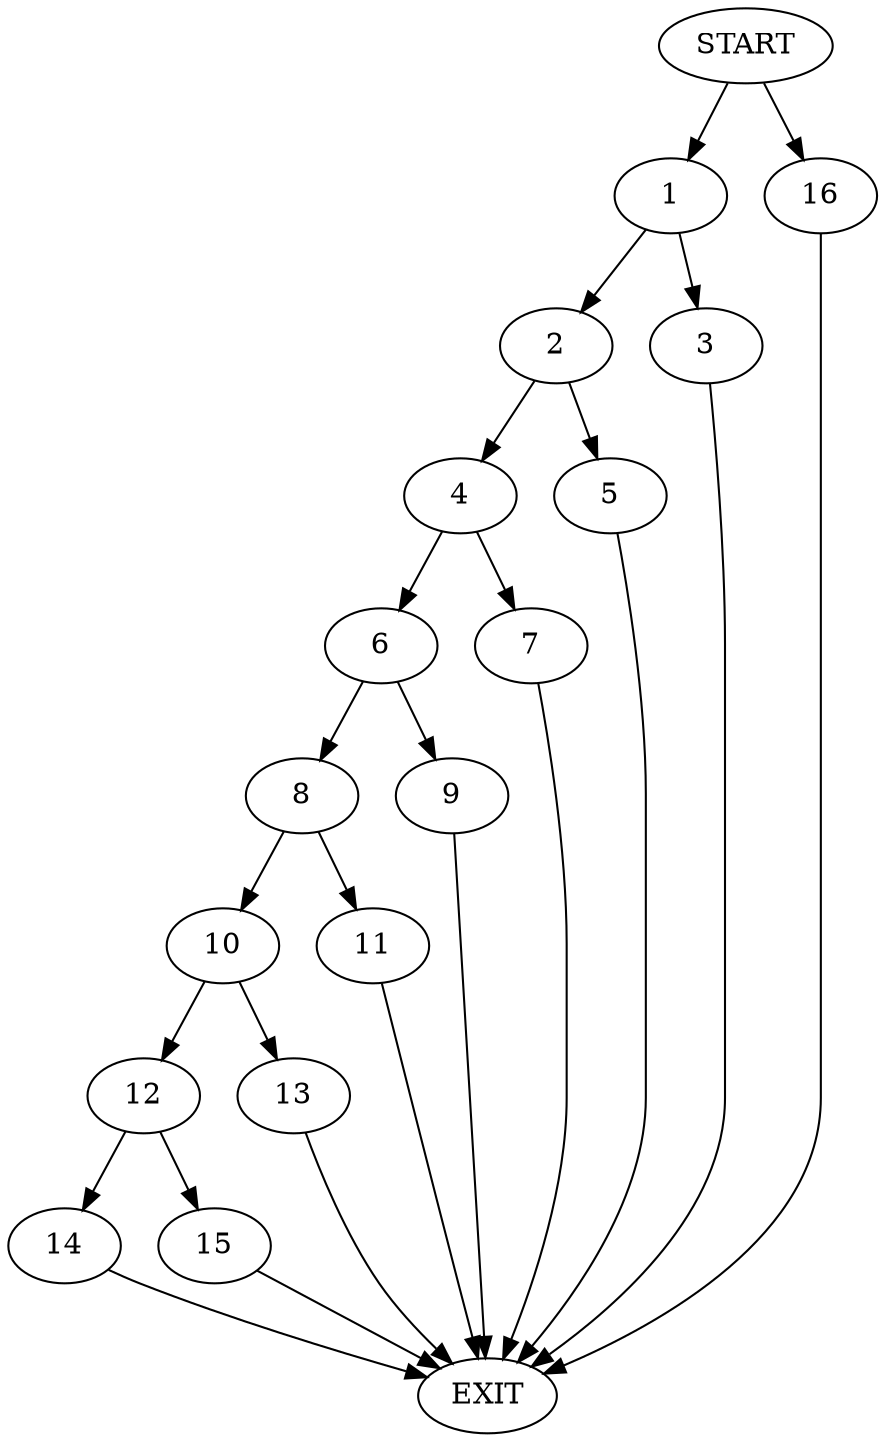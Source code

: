 digraph {
0 [label="START"]
17 [label="EXIT"]
0 -> 1
1 -> 2
1 -> 3
2 -> 4
2 -> 5
3 -> 17
4 -> 6
4 -> 7
5 -> 17
6 -> 8
6 -> 9
7 -> 17
8 -> 10
8 -> 11
9 -> 17
10 -> 12
10 -> 13
11 -> 17
12 -> 14
12 -> 15
13 -> 17
14 -> 17
15 -> 17
0 -> 16
16 -> 17
}

